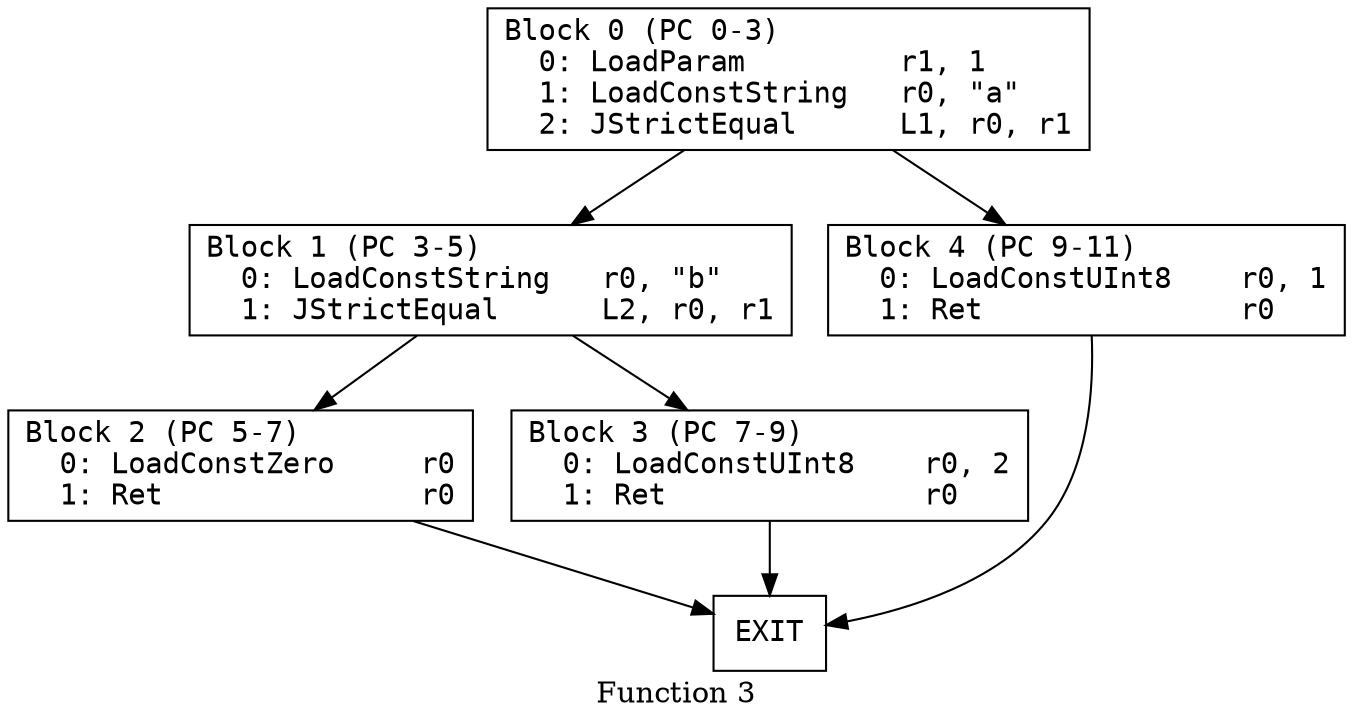 // Function 3 from flow_control
// Generated from data/flow_control.dot

digraph {
  rankdir=TB;
  node [shape=box, fontname="monospace"];

  label = "Function 3";
  style = filled;
  color = lightgrey;

  f3_n0 [ label = "Block 0 (PC 0-3)\l  0: LoadParam         r1, 1\l  1: LoadConstString   r0, \"a\"\l  2: JStrictEqual      L1, r0, r1\l" ]
  f3_n1 [ label = "Block 1 (PC 3-5)\l  0: LoadConstString   r0, \"b\"\l  1: JStrictEqual      L2, r0, r1\l" ]
  f3_n2 [ label = "Block 2 (PC 5-7)\l  0: LoadConstZero     r0\l  1: Ret               r0\l" ]
  f3_n3 [ label = "Block 3 (PC 7-9)\l  0: LoadConstUInt8    r0, 2\l  1: Ret               r0\l" ]
  f3_n4 [ label = "Block 4 (PC 9-11)\l  0: LoadConstUInt8    r0, 1\l  1: Ret               r0\l" ]
  f3_n5 [ label = "EXIT" ]

  f3_n0 -> f3_n4
  f3_n0 -> f3_n1
  f3_n1 -> f3_n3
  f3_n1 -> f3_n2
  f3_n2 -> f3_n5
  f3_n3 -> f3_n5
  f3_n4 -> f3_n5
}
